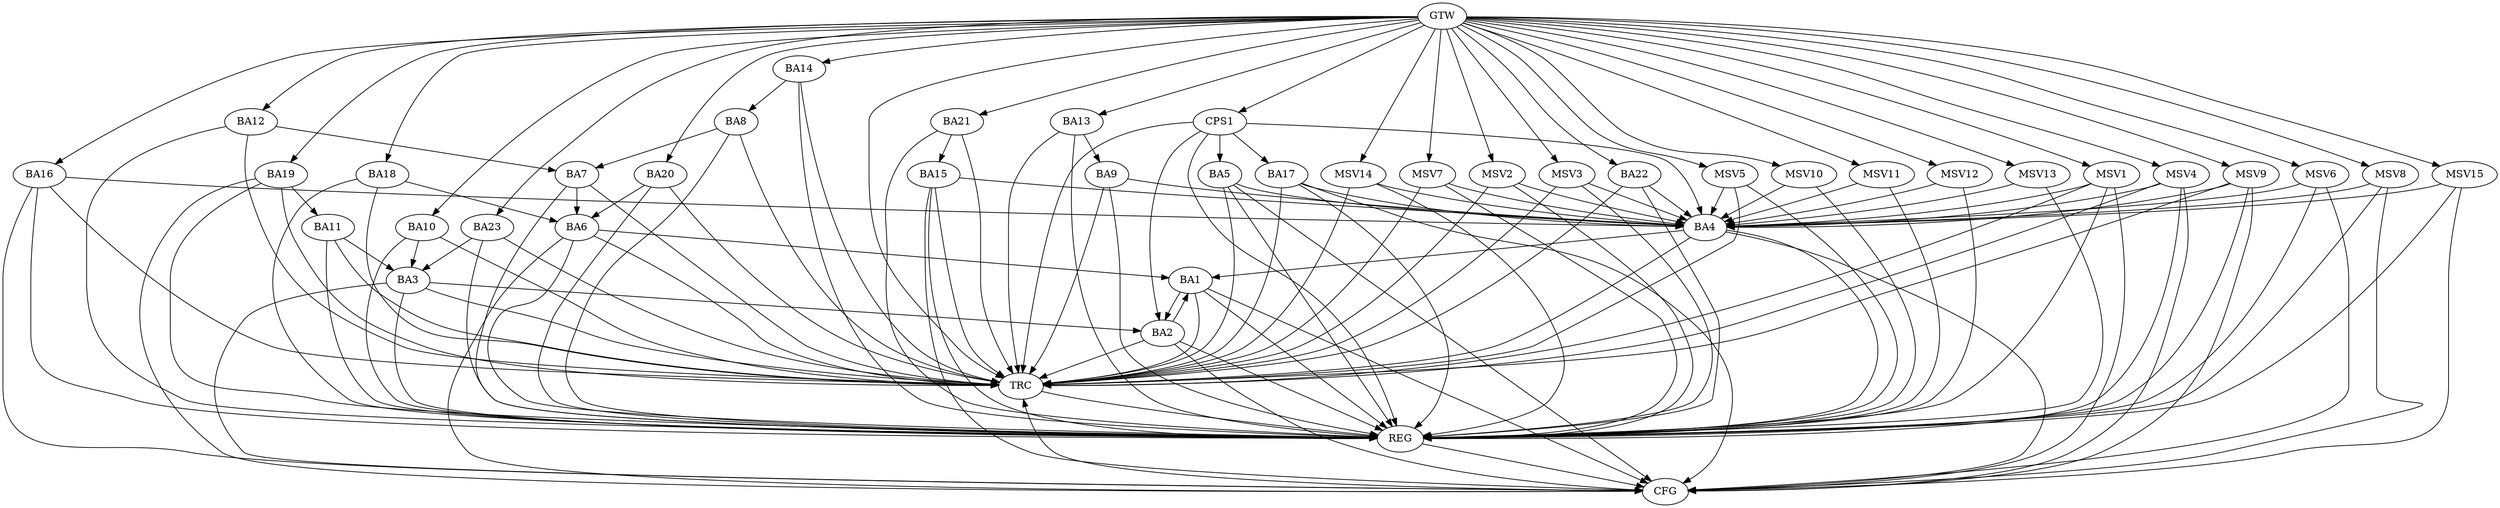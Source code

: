 strict digraph G {
  BA1 [ label="BA1" ];
  BA2 [ label="BA2" ];
  BA3 [ label="BA3" ];
  BA4 [ label="BA4" ];
  BA5 [ label="BA5" ];
  BA6 [ label="BA6" ];
  BA7 [ label="BA7" ];
  BA8 [ label="BA8" ];
  BA9 [ label="BA9" ];
  BA10 [ label="BA10" ];
  BA11 [ label="BA11" ];
  BA12 [ label="BA12" ];
  BA13 [ label="BA13" ];
  BA14 [ label="BA14" ];
  BA15 [ label="BA15" ];
  BA16 [ label="BA16" ];
  BA17 [ label="BA17" ];
  BA18 [ label="BA18" ];
  BA19 [ label="BA19" ];
  BA20 [ label="BA20" ];
  BA21 [ label="BA21" ];
  BA22 [ label="BA22" ];
  BA23 [ label="BA23" ];
  CPS1 [ label="CPS1" ];
  GTW [ label="GTW" ];
  REG [ label="REG" ];
  CFG [ label="CFG" ];
  TRC [ label="TRC" ];
  MSV1 [ label="MSV1" ];
  MSV2 [ label="MSV2" ];
  MSV3 [ label="MSV3" ];
  MSV4 [ label="MSV4" ];
  MSV5 [ label="MSV5" ];
  MSV6 [ label="MSV6" ];
  MSV7 [ label="MSV7" ];
  MSV8 [ label="MSV8" ];
  MSV9 [ label="MSV9" ];
  MSV10 [ label="MSV10" ];
  MSV11 [ label="MSV11" ];
  MSV12 [ label="MSV12" ];
  MSV13 [ label="MSV13" ];
  MSV14 [ label="MSV14" ];
  MSV15 [ label="MSV15" ];
  BA1 -> BA2;
  BA2 -> BA1;
  BA3 -> BA2;
  BA4 -> BA1;
  BA5 -> BA4;
  BA6 -> BA1;
  BA7 -> BA6;
  BA8 -> BA7;
  BA9 -> BA4;
  BA10 -> BA3;
  BA11 -> BA3;
  BA12 -> BA7;
  BA13 -> BA9;
  BA14 -> BA8;
  BA15 -> BA4;
  BA16 -> BA4;
  BA17 -> BA4;
  BA18 -> BA6;
  BA19 -> BA11;
  BA20 -> BA6;
  BA21 -> BA15;
  BA22 -> BA4;
  BA23 -> BA3;
  CPS1 -> BA17;
  CPS1 -> BA5;
  CPS1 -> BA2;
  CPS1 -> BA4;
  GTW -> BA10;
  GTW -> BA12;
  GTW -> BA13;
  GTW -> BA14;
  GTW -> BA16;
  GTW -> BA18;
  GTW -> BA19;
  GTW -> BA20;
  GTW -> BA21;
  GTW -> BA22;
  GTW -> BA23;
  GTW -> CPS1;
  BA1 -> REG;
  BA2 -> REG;
  BA3 -> REG;
  BA4 -> REG;
  BA5 -> REG;
  BA6 -> REG;
  BA7 -> REG;
  BA8 -> REG;
  BA9 -> REG;
  BA10 -> REG;
  BA11 -> REG;
  BA12 -> REG;
  BA13 -> REG;
  BA14 -> REG;
  BA15 -> REG;
  BA16 -> REG;
  BA17 -> REG;
  BA18 -> REG;
  BA19 -> REG;
  BA20 -> REG;
  BA21 -> REG;
  BA22 -> REG;
  BA23 -> REG;
  CPS1 -> REG;
  BA1 -> CFG;
  BA19 -> CFG;
  BA3 -> CFG;
  BA15 -> CFG;
  BA5 -> CFG;
  BA17 -> CFG;
  BA16 -> CFG;
  BA4 -> CFG;
  BA2 -> CFG;
  BA6 -> CFG;
  REG -> CFG;
  BA1 -> TRC;
  BA2 -> TRC;
  BA3 -> TRC;
  BA4 -> TRC;
  BA5 -> TRC;
  BA6 -> TRC;
  BA7 -> TRC;
  BA8 -> TRC;
  BA9 -> TRC;
  BA10 -> TRC;
  BA11 -> TRC;
  BA12 -> TRC;
  BA13 -> TRC;
  BA14 -> TRC;
  BA15 -> TRC;
  BA16 -> TRC;
  BA17 -> TRC;
  BA18 -> TRC;
  BA19 -> TRC;
  BA20 -> TRC;
  BA21 -> TRC;
  BA22 -> TRC;
  BA23 -> TRC;
  CPS1 -> TRC;
  GTW -> TRC;
  CFG -> TRC;
  TRC -> REG;
  MSV1 -> BA4;
  GTW -> MSV1;
  MSV1 -> REG;
  MSV1 -> TRC;
  MSV1 -> CFG;
  MSV2 -> BA4;
  MSV3 -> BA4;
  MSV4 -> BA4;
  MSV5 -> BA4;
  GTW -> MSV2;
  MSV2 -> REG;
  MSV2 -> TRC;
  GTW -> MSV3;
  MSV3 -> REG;
  MSV3 -> TRC;
  GTW -> MSV4;
  MSV4 -> REG;
  MSV4 -> TRC;
  MSV4 -> CFG;
  GTW -> MSV5;
  MSV5 -> REG;
  MSV5 -> TRC;
  MSV6 -> BA4;
  MSV7 -> BA4;
  GTW -> MSV6;
  MSV6 -> REG;
  MSV6 -> CFG;
  GTW -> MSV7;
  MSV7 -> REG;
  MSV7 -> TRC;
  MSV8 -> BA4;
  GTW -> MSV8;
  MSV8 -> REG;
  MSV8 -> CFG;
  MSV9 -> BA4;
  MSV10 -> BA4;
  GTW -> MSV9;
  MSV9 -> REG;
  MSV9 -> TRC;
  MSV9 -> CFG;
  GTW -> MSV10;
  MSV10 -> REG;
  MSV11 -> BA4;
  MSV12 -> BA4;
  GTW -> MSV11;
  MSV11 -> REG;
  GTW -> MSV12;
  MSV12 -> REG;
  MSV13 -> BA4;
  MSV14 -> BA4;
  GTW -> MSV13;
  MSV13 -> REG;
  GTW -> MSV14;
  MSV14 -> REG;
  MSV14 -> TRC;
  MSV15 -> BA4;
  GTW -> MSV15;
  MSV15 -> REG;
  MSV15 -> CFG;
}
